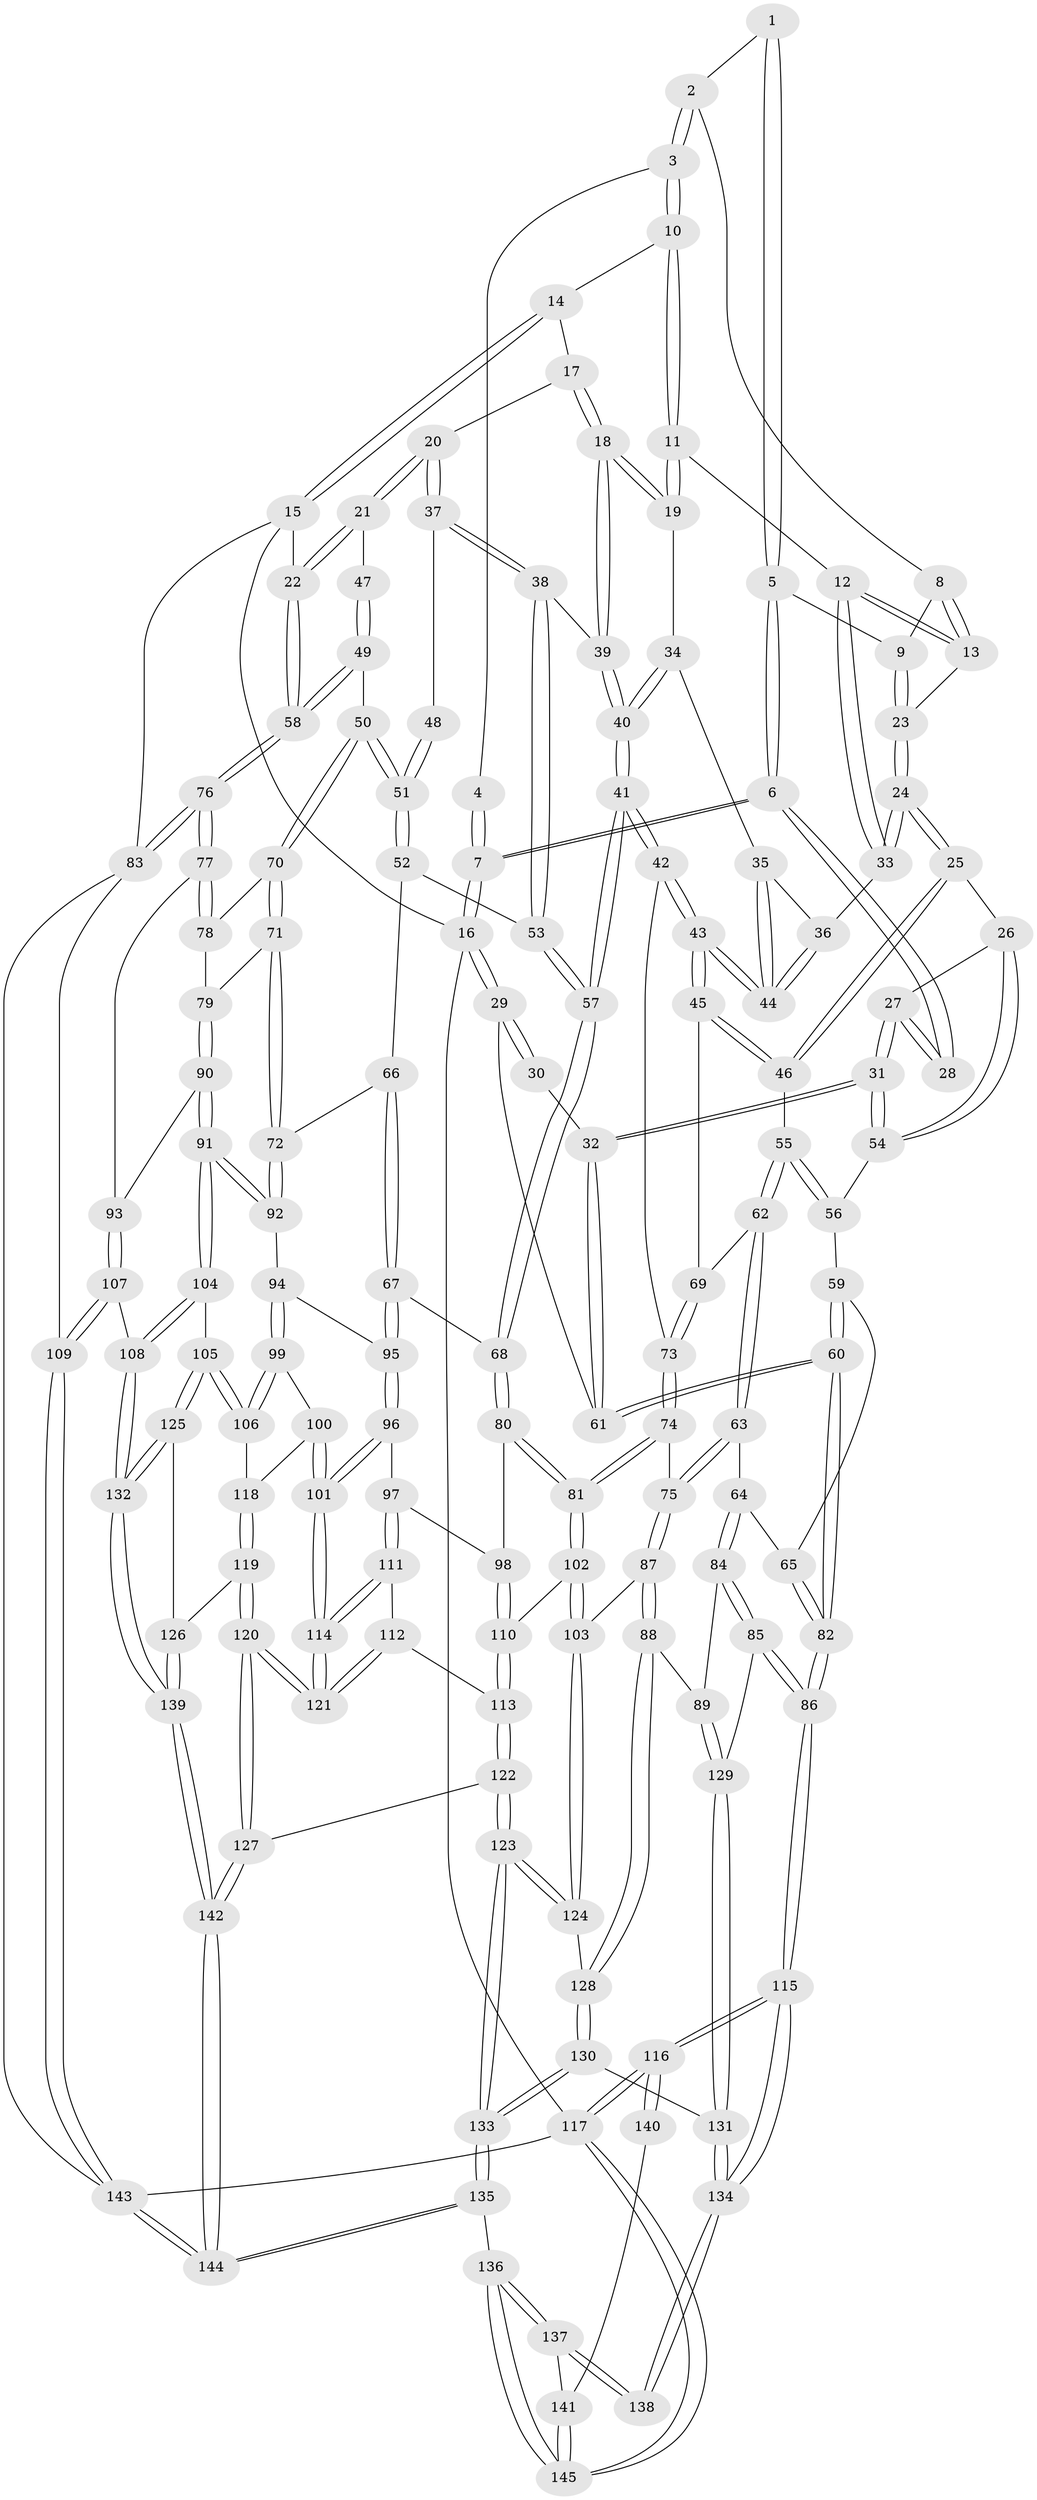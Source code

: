 // Generated by graph-tools (version 1.1) at 2025/11/02/27/25 16:11:57]
// undirected, 145 vertices, 359 edges
graph export_dot {
graph [start="1"]
  node [color=gray90,style=filled];
  1 [pos="+0.19792329134687864+0.058897041044159396"];
  2 [pos="+0.42421426776764304+0"];
  3 [pos="+0.49321524072115414+0"];
  4 [pos="+0.07000553375692695+0"];
  5 [pos="+0.19215532389577636+0.08572096907648226"];
  6 [pos="+0.12520566839094557+0.10781634936162249"];
  7 [pos="+0+0"];
  8 [pos="+0.29605717763115896+0.07989662186841849"];
  9 [pos="+0.19629746791279967+0.08840608380164268"];
  10 [pos="+0.49799711656514334+0"];
  11 [pos="+0.4938337256711039+0"];
  12 [pos="+0.3770894581365555+0.16200961207445877"];
  13 [pos="+0.30033030101276437+0.12478139801992807"];
  14 [pos="+0.6410996973928212+0"];
  15 [pos="+1+0"];
  16 [pos="+0+0"];
  17 [pos="+0.7156509293896504+0.0665424278565803"];
  18 [pos="+0.638781463913585+0.19702740693755905"];
  19 [pos="+0.5462335800256155+0.14755914144115242"];
  20 [pos="+0.7876237738083269+0.15435149873215967"];
  21 [pos="+1+0"];
  22 [pos="+1+0"];
  23 [pos="+0.24771425952344117+0.17104469895180985"];
  24 [pos="+0.24617997813176531+0.25151099963113543"];
  25 [pos="+0.2448767500998395+0.2535485950787998"];
  26 [pos="+0.23315095889577897+0.2514459158695438"];
  27 [pos="+0.13529150392480008+0.18147074537150396"];
  28 [pos="+0.12146131390279544+0.11654880808472538"];
  29 [pos="+0+0"];
  30 [pos="+0.0660164223593605+0.1386097292361903"];
  31 [pos="+0.02476584142364174+0.2908668572029283"];
  32 [pos="+0+0.3005012768376495"];
  33 [pos="+0.37386528295679305+0.19411575066390813"];
  34 [pos="+0.5379716872040982+0.16246219836273712"];
  35 [pos="+0.5246895169757736+0.172662231394218"];
  36 [pos="+0.39332729229515906+0.21436508336164298"];
  37 [pos="+0.7597850009970314+0.2438444130944127"];
  38 [pos="+0.7441380258405543+0.2618420285037784"];
  39 [pos="+0.651633627371701+0.21452083608319036"];
  40 [pos="+0.5379403097750296+0.35115699452192206"];
  41 [pos="+0.5210220445278823+0.3977446425335901"];
  42 [pos="+0.45196756020179807+0.3802916669417464"];
  43 [pos="+0.4396986857915952+0.3652759200611702"];
  44 [pos="+0.4314029712004763+0.2942433486576798"];
  45 [pos="+0.43936271521265413+0.3651759837595046"];
  46 [pos="+0.2504381854031422+0.2725916019344184"];
  47 [pos="+0.9844936685808986+0.19485360860002235"];
  48 [pos="+0.866241106226433+0.24065892375125286"];
  49 [pos="+0.9016950446214957+0.3738464631028074"];
  50 [pos="+0.8993697946224574+0.37503485450586166"];
  51 [pos="+0.8876620806533492+0.3689858952799818"];
  52 [pos="+0.7698295731600111+0.33072445548969887"];
  53 [pos="+0.7449266094026115+0.27662946898195373"];
  54 [pos="+0.08194300575012056+0.3017095414163401"];
  55 [pos="+0.23017846512682522+0.35431738841793603"];
  56 [pos="+0.13620975555039136+0.35323179885995315"];
  57 [pos="+0.5312989451701629+0.40694285456914675"];
  58 [pos="+1+0.4081772064493813"];
  59 [pos="+0.13164052260534936+0.38888327003325546"];
  60 [pos="+0+0.40480574691716664"];
  61 [pos="+0+0.3640333875055683"];
  62 [pos="+0.23623224217276081+0.38762742146165824"];
  63 [pos="+0.22112161964870428+0.4690169019179343"];
  64 [pos="+0.19366461795564233+0.4771831286455087"];
  65 [pos="+0.15555883891780015+0.46510105917923494"];
  66 [pos="+0.7511100017907332+0.379198821428481"];
  67 [pos="+0.5845348672936416+0.4663054619524894"];
  68 [pos="+0.5569383872910706+0.44810057137433135"];
  69 [pos="+0.24663728952463695+0.3873531363000166"];
  70 [pos="+0.8934870554085307+0.42073558318641313"];
  71 [pos="+0.8048269576091066+0.4938849344513615"];
  72 [pos="+0.7836117530409321+0.4983987578867025"];
  73 [pos="+0.39808477543853+0.4347993692605983"];
  74 [pos="+0.32114259841730264+0.5234715155534132"];
  75 [pos="+0.3138724506229144+0.5235993127102843"];
  76 [pos="+1+0.5410624302304778"];
  77 [pos="+0.9928484877054179+0.5314204422038399"];
  78 [pos="+0.9095433663054261+0.4463388468445177"];
  79 [pos="+0.8785568172890619+0.5385289460874421"];
  80 [pos="+0.49176205312413496+0.5397154808483113"];
  81 [pos="+0.37295306015544416+0.5775069294779078"];
  82 [pos="+0+0.47977657190618"];
  83 [pos="+1+0.7778273889330061"];
  84 [pos="+0.14133274469780452+0.6091569655091339"];
  85 [pos="+0+0.5594256093780205"];
  86 [pos="+0+0.5540033397473026"];
  87 [pos="+0.23774072940532637+0.645544362412106"];
  88 [pos="+0.19418920550965565+0.6728305289759792"];
  89 [pos="+0.1932073887267146+0.6729499951074481"];
  90 [pos="+0.9074411918446852+0.5731581196108531"];
  91 [pos="+0.7971453970710253+0.6479504827131701"];
  92 [pos="+0.7455988824250144+0.5417534825512218"];
  93 [pos="+0.9129479501785801+0.5733271494959671"];
  94 [pos="+0.677139287518337+0.5338505656873551"];
  95 [pos="+0.5999462833588586+0.48662799343025737"];
  96 [pos="+0.5701913544837683+0.6175747524271791"];
  97 [pos="+0.5165154523949653+0.6309587478000596"];
  98 [pos="+0.4924260739161511+0.6054598844055146"];
  99 [pos="+0.6536866052515619+0.6367024200456856"];
  100 [pos="+0.6293047950356419+0.6514492039196439"];
  101 [pos="+0.6013759855336983+0.6603848171615508"];
  102 [pos="+0.3889512974317044+0.629210694555726"];
  103 [pos="+0.35619062006755187+0.6825478103031438"];
  104 [pos="+0.7933135820050013+0.7157072351841075"];
  105 [pos="+0.7918042476063704+0.7165349155699188"];
  106 [pos="+0.7195895727119888+0.6814555798391354"];
  107 [pos="+0.9793857820011045+0.7865429638015139"];
  108 [pos="+0.9692862747036473+0.7868711879760633"];
  109 [pos="+1+0.7956377663697561"];
  110 [pos="+0.41161995827816994+0.636617829925554"];
  111 [pos="+0.5080425845085198+0.663685373371092"];
  112 [pos="+0.5026373338913104+0.6732891314715063"];
  113 [pos="+0.46832100350892625+0.6917232675519986"];
  114 [pos="+0.5949075471913322+0.6808563725424787"];
  115 [pos="+0+0.7489126120500907"];
  116 [pos="+0+0.8115101133821259"];
  117 [pos="+0+1"];
  118 [pos="+0.6554252500839945+0.6896206539293108"];
  119 [pos="+0.6186591462705014+0.8180670411311313"];
  120 [pos="+0.5998473295471878+0.8267068574777777"];
  121 [pos="+0.5873798901910818+0.7529979290001995"];
  122 [pos="+0.44040331147290007+0.8701437858652613"];
  123 [pos="+0.4222759188912843+0.8808544810320638"];
  124 [pos="+0.355143756055821+0.7662676693041063"];
  125 [pos="+0.7366589235285789+0.7736959679694061"];
  126 [pos="+0.6601364042098367+0.8026776371811978"];
  127 [pos="+0.5977952650220935+0.8293969660578916"];
  128 [pos="+0.28135341389109125+0.7440324281063709"];
  129 [pos="+0.1380980345355736+0.7622815983807842"];
  130 [pos="+0.21032268378877977+0.8234215050699267"];
  131 [pos="+0.1368679938269223+0.7997997398313346"];
  132 [pos="+0.8089808607099409+0.9436437906427362"];
  133 [pos="+0.3863149266073258+0.94283870989342"];
  134 [pos="+0.11464018859206317+0.8274826546480606"];
  135 [pos="+0.33514549290376316+1"];
  136 [pos="+0.19748062872638067+1"];
  137 [pos="+0.11337805033222954+0.8401039424853205"];
  138 [pos="+0.11331106546820785+0.8376529607004051"];
  139 [pos="+0.80417605857044+0.9579001323600757"];
  140 [pos="+0.02476923996735465+0.8776150175836852"];
  141 [pos="+0.012861134754177904+0.9319586758186895"];
  142 [pos="+0.7581762388504188+1"];
  143 [pos="+0.7833858086788845+1"];
  144 [pos="+0.7756919666144807+1"];
  145 [pos="+0+1"];
  1 -- 2;
  1 -- 5;
  1 -- 5;
  2 -- 3;
  2 -- 3;
  2 -- 8;
  3 -- 4;
  3 -- 10;
  3 -- 10;
  4 -- 7;
  4 -- 7;
  5 -- 6;
  5 -- 6;
  5 -- 9;
  6 -- 7;
  6 -- 7;
  6 -- 28;
  6 -- 28;
  7 -- 16;
  7 -- 16;
  8 -- 9;
  8 -- 13;
  8 -- 13;
  9 -- 23;
  9 -- 23;
  10 -- 11;
  10 -- 11;
  10 -- 14;
  11 -- 12;
  11 -- 19;
  11 -- 19;
  12 -- 13;
  12 -- 13;
  12 -- 33;
  12 -- 33;
  13 -- 23;
  14 -- 15;
  14 -- 15;
  14 -- 17;
  15 -- 16;
  15 -- 22;
  15 -- 83;
  16 -- 29;
  16 -- 29;
  16 -- 117;
  17 -- 18;
  17 -- 18;
  17 -- 20;
  18 -- 19;
  18 -- 19;
  18 -- 39;
  18 -- 39;
  19 -- 34;
  20 -- 21;
  20 -- 21;
  20 -- 37;
  20 -- 37;
  21 -- 22;
  21 -- 22;
  21 -- 47;
  22 -- 58;
  22 -- 58;
  23 -- 24;
  23 -- 24;
  24 -- 25;
  24 -- 25;
  24 -- 33;
  24 -- 33;
  25 -- 26;
  25 -- 46;
  25 -- 46;
  26 -- 27;
  26 -- 54;
  26 -- 54;
  27 -- 28;
  27 -- 28;
  27 -- 31;
  27 -- 31;
  29 -- 30;
  29 -- 30;
  29 -- 61;
  30 -- 32;
  31 -- 32;
  31 -- 32;
  31 -- 54;
  31 -- 54;
  32 -- 61;
  32 -- 61;
  33 -- 36;
  34 -- 35;
  34 -- 40;
  34 -- 40;
  35 -- 36;
  35 -- 44;
  35 -- 44;
  36 -- 44;
  36 -- 44;
  37 -- 38;
  37 -- 38;
  37 -- 48;
  38 -- 39;
  38 -- 53;
  38 -- 53;
  39 -- 40;
  39 -- 40;
  40 -- 41;
  40 -- 41;
  41 -- 42;
  41 -- 42;
  41 -- 57;
  41 -- 57;
  42 -- 43;
  42 -- 43;
  42 -- 73;
  43 -- 44;
  43 -- 44;
  43 -- 45;
  43 -- 45;
  45 -- 46;
  45 -- 46;
  45 -- 69;
  46 -- 55;
  47 -- 49;
  47 -- 49;
  48 -- 51;
  48 -- 51;
  49 -- 50;
  49 -- 58;
  49 -- 58;
  50 -- 51;
  50 -- 51;
  50 -- 70;
  50 -- 70;
  51 -- 52;
  51 -- 52;
  52 -- 53;
  52 -- 66;
  53 -- 57;
  53 -- 57;
  54 -- 56;
  55 -- 56;
  55 -- 56;
  55 -- 62;
  55 -- 62;
  56 -- 59;
  57 -- 68;
  57 -- 68;
  58 -- 76;
  58 -- 76;
  59 -- 60;
  59 -- 60;
  59 -- 65;
  60 -- 61;
  60 -- 61;
  60 -- 82;
  60 -- 82;
  62 -- 63;
  62 -- 63;
  62 -- 69;
  63 -- 64;
  63 -- 75;
  63 -- 75;
  64 -- 65;
  64 -- 84;
  64 -- 84;
  65 -- 82;
  65 -- 82;
  66 -- 67;
  66 -- 67;
  66 -- 72;
  67 -- 68;
  67 -- 95;
  67 -- 95;
  68 -- 80;
  68 -- 80;
  69 -- 73;
  69 -- 73;
  70 -- 71;
  70 -- 71;
  70 -- 78;
  71 -- 72;
  71 -- 72;
  71 -- 79;
  72 -- 92;
  72 -- 92;
  73 -- 74;
  73 -- 74;
  74 -- 75;
  74 -- 81;
  74 -- 81;
  75 -- 87;
  75 -- 87;
  76 -- 77;
  76 -- 77;
  76 -- 83;
  76 -- 83;
  77 -- 78;
  77 -- 78;
  77 -- 93;
  78 -- 79;
  79 -- 90;
  79 -- 90;
  80 -- 81;
  80 -- 81;
  80 -- 98;
  81 -- 102;
  81 -- 102;
  82 -- 86;
  82 -- 86;
  83 -- 109;
  83 -- 143;
  84 -- 85;
  84 -- 85;
  84 -- 89;
  85 -- 86;
  85 -- 86;
  85 -- 129;
  86 -- 115;
  86 -- 115;
  87 -- 88;
  87 -- 88;
  87 -- 103;
  88 -- 89;
  88 -- 128;
  88 -- 128;
  89 -- 129;
  89 -- 129;
  90 -- 91;
  90 -- 91;
  90 -- 93;
  91 -- 92;
  91 -- 92;
  91 -- 104;
  91 -- 104;
  92 -- 94;
  93 -- 107;
  93 -- 107;
  94 -- 95;
  94 -- 99;
  94 -- 99;
  95 -- 96;
  95 -- 96;
  96 -- 97;
  96 -- 101;
  96 -- 101;
  97 -- 98;
  97 -- 111;
  97 -- 111;
  98 -- 110;
  98 -- 110;
  99 -- 100;
  99 -- 106;
  99 -- 106;
  100 -- 101;
  100 -- 101;
  100 -- 118;
  101 -- 114;
  101 -- 114;
  102 -- 103;
  102 -- 103;
  102 -- 110;
  103 -- 124;
  103 -- 124;
  104 -- 105;
  104 -- 108;
  104 -- 108;
  105 -- 106;
  105 -- 106;
  105 -- 125;
  105 -- 125;
  106 -- 118;
  107 -- 108;
  107 -- 109;
  107 -- 109;
  108 -- 132;
  108 -- 132;
  109 -- 143;
  109 -- 143;
  110 -- 113;
  110 -- 113;
  111 -- 112;
  111 -- 114;
  111 -- 114;
  112 -- 113;
  112 -- 121;
  112 -- 121;
  113 -- 122;
  113 -- 122;
  114 -- 121;
  114 -- 121;
  115 -- 116;
  115 -- 116;
  115 -- 134;
  115 -- 134;
  116 -- 117;
  116 -- 117;
  116 -- 140;
  116 -- 140;
  117 -- 145;
  117 -- 145;
  117 -- 143;
  118 -- 119;
  118 -- 119;
  119 -- 120;
  119 -- 120;
  119 -- 126;
  120 -- 121;
  120 -- 121;
  120 -- 127;
  120 -- 127;
  122 -- 123;
  122 -- 123;
  122 -- 127;
  123 -- 124;
  123 -- 124;
  123 -- 133;
  123 -- 133;
  124 -- 128;
  125 -- 126;
  125 -- 132;
  125 -- 132;
  126 -- 139;
  126 -- 139;
  127 -- 142;
  127 -- 142;
  128 -- 130;
  128 -- 130;
  129 -- 131;
  129 -- 131;
  130 -- 131;
  130 -- 133;
  130 -- 133;
  131 -- 134;
  131 -- 134;
  132 -- 139;
  132 -- 139;
  133 -- 135;
  133 -- 135;
  134 -- 138;
  134 -- 138;
  135 -- 136;
  135 -- 144;
  135 -- 144;
  136 -- 137;
  136 -- 137;
  136 -- 145;
  136 -- 145;
  137 -- 138;
  137 -- 138;
  137 -- 141;
  139 -- 142;
  139 -- 142;
  140 -- 141;
  141 -- 145;
  141 -- 145;
  142 -- 144;
  142 -- 144;
  143 -- 144;
  143 -- 144;
}

